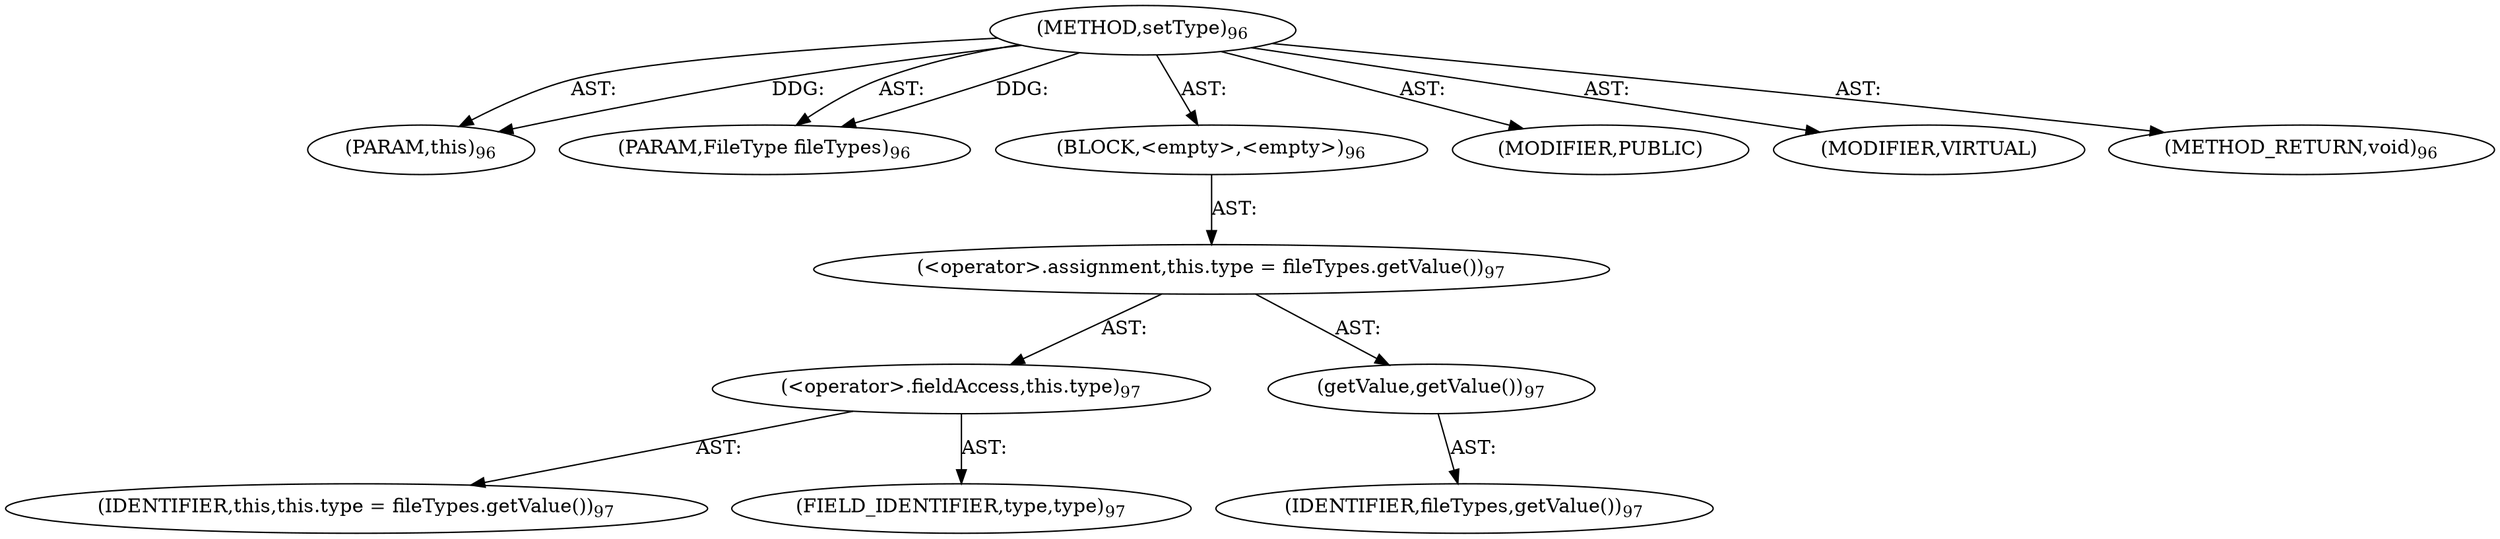 digraph "setType" {  
"111669149698" [label = <(METHOD,setType)<SUB>96</SUB>> ]
"115964116992" [label = <(PARAM,this)<SUB>96</SUB>> ]
"115964116998" [label = <(PARAM,FileType fileTypes)<SUB>96</SUB>> ]
"25769803778" [label = <(BLOCK,&lt;empty&gt;,&lt;empty&gt;)<SUB>96</SUB>> ]
"30064771081" [label = <(&lt;operator&gt;.assignment,this.type = fileTypes.getValue())<SUB>97</SUB>> ]
"30064771082" [label = <(&lt;operator&gt;.fieldAccess,this.type)<SUB>97</SUB>> ]
"68719476736" [label = <(IDENTIFIER,this,this.type = fileTypes.getValue())<SUB>97</SUB>> ]
"55834574850" [label = <(FIELD_IDENTIFIER,type,type)<SUB>97</SUB>> ]
"30064771083" [label = <(getValue,getValue())<SUB>97</SUB>> ]
"68719476748" [label = <(IDENTIFIER,fileTypes,getValue())<SUB>97</SUB>> ]
"133143986183" [label = <(MODIFIER,PUBLIC)> ]
"133143986184" [label = <(MODIFIER,VIRTUAL)> ]
"128849018882" [label = <(METHOD_RETURN,void)<SUB>96</SUB>> ]
  "111669149698" -> "115964116992"  [ label = "AST: "] 
  "111669149698" -> "115964116998"  [ label = "AST: "] 
  "111669149698" -> "25769803778"  [ label = "AST: "] 
  "111669149698" -> "133143986183"  [ label = "AST: "] 
  "111669149698" -> "133143986184"  [ label = "AST: "] 
  "111669149698" -> "128849018882"  [ label = "AST: "] 
  "25769803778" -> "30064771081"  [ label = "AST: "] 
  "30064771081" -> "30064771082"  [ label = "AST: "] 
  "30064771081" -> "30064771083"  [ label = "AST: "] 
  "30064771082" -> "68719476736"  [ label = "AST: "] 
  "30064771082" -> "55834574850"  [ label = "AST: "] 
  "30064771083" -> "68719476748"  [ label = "AST: "] 
  "111669149698" -> "115964116992"  [ label = "DDG: "] 
  "111669149698" -> "115964116998"  [ label = "DDG: "] 
}

